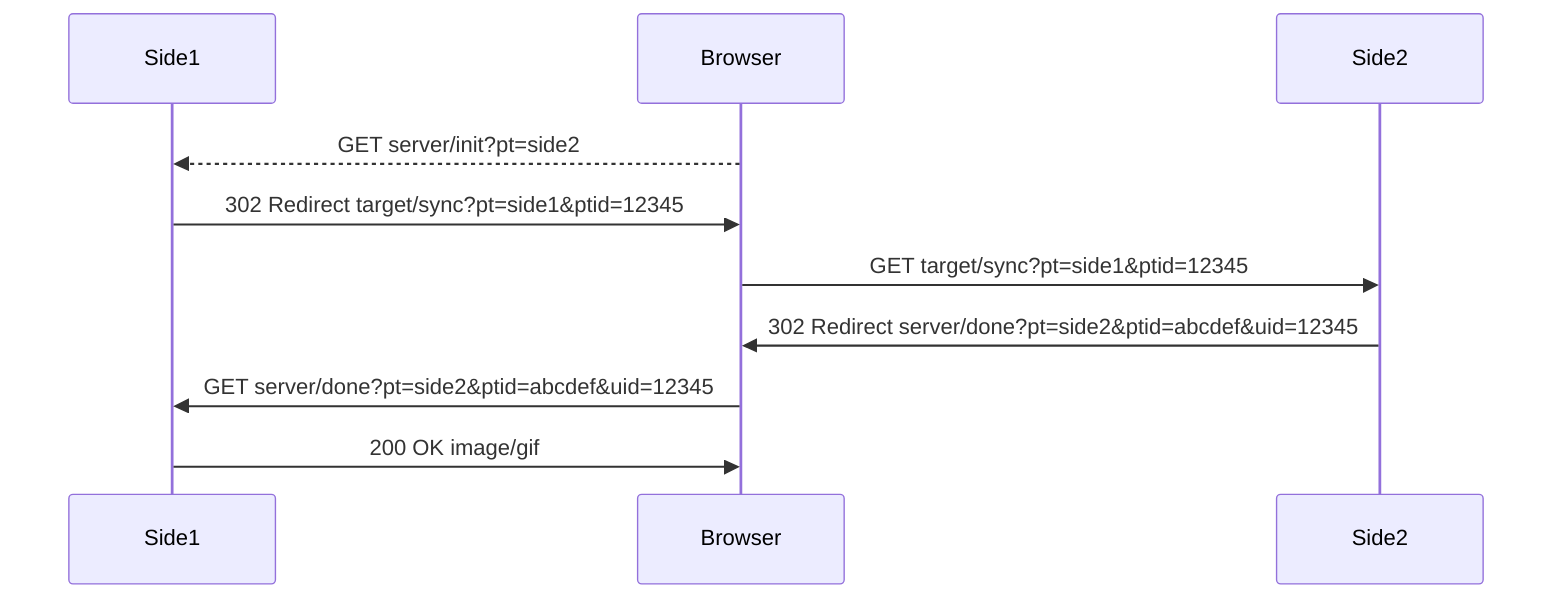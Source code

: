 sequenceDiagram
    participant Side1
    participant Browser
    
    Browser-->>Side1: GET server/init?pt=side2
    Side1->>Browser: 302 Redirect target/sync?pt=side1&ptid=12345
    Browser->>Side2: GET target/sync?pt=side1&ptid=12345
    Side2->>Browser: 302 Redirect server/done?pt=side2&ptid=abcdef&uid=12345
    Browser->>Side1: GET server/done?pt=side2&ptid=abcdef&uid=12345
    Side1->>Browser: 200 OK image/gif